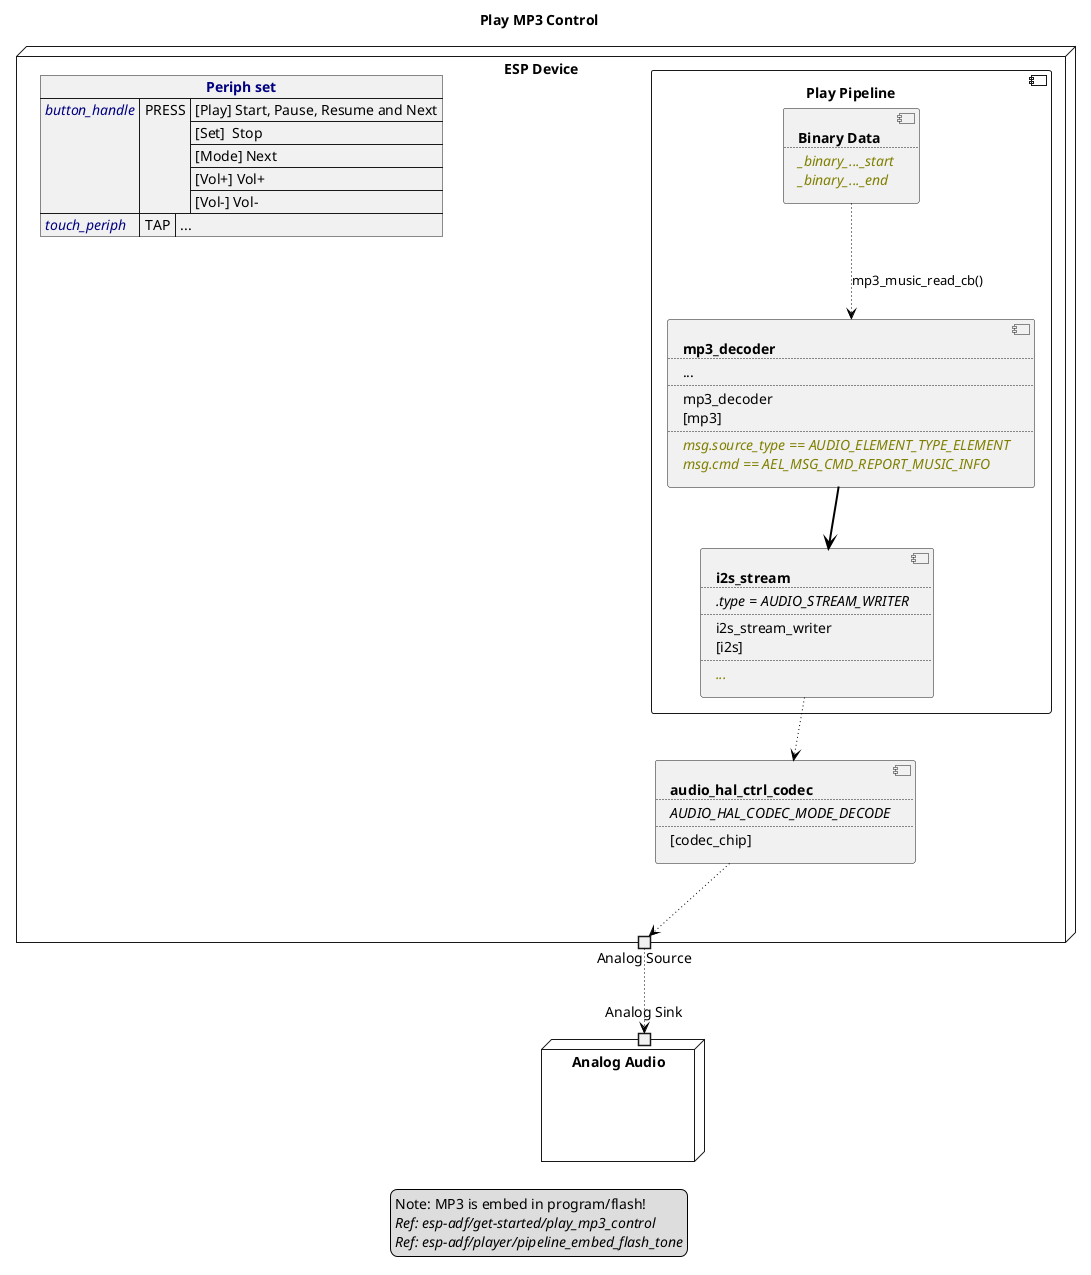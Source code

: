 ﻿@startuml play_mp3_control
title Play MP3 Control
allowmixing

legend
Note: MP3 is embed in program/flash!
//Ref: esp-adf/get-started/play_mp3_control//
//Ref: esp-adf/player/pipeline_embed_flash_tone//
end legend

node "ESP Device" as ESPDevice  {

    json "<b><color navy>Periph set" as periph_set {
        "<i><color navy>button_handle":  {
            "PRESS":["[Play] Start, Pause, Resume and Next", 
                     "[Set]  Stop",
                     "[Mode] Next",
                     "[Vol+] Vol+",
                     "[Vol-] Vol-"
            ]
        },
        "<i><color navy>touch_periph":  {
            "TAP": "..."
        }
    }

    component "Play Pipeline" as PlayPipeline {
        component BinaryData [
            <b>Binary Data
            ....
            <i><color olive>_binary_..._start
            <i><color olive>_binary_..._end
        ]

        component Mp3Decoder [
            <b>mp3_decoder
            ....
            ...
            ....
            mp3_decoder
            [mp3]
            ....
            <i><color olive>msg.source_type == AUDIO_ELEMENT_TYPE_ELEMENT
            <i><color olive>msg.cmd == AEL_MSG_CMD_REPORT_MUSIC_INFO
        ]

        component I2SStream [
            <b>i2s_stream
            ....
            <i>.type = AUDIO_STREAM_WRITER
            ....
            i2s_stream_writer
            [i2s]
            ....
            <i><color olive>...
        ]
    }

    component HALCodec [
        <b>audio_hal_ctrl_codec
        ....
        <i>AUDIO_HAL_CODEC_MODE_DECODE
        ....
        [codec_chip]
    ]

    portout "Analog Source" as AnalogSource
} 

node "Analog Audio" as AnalogAudio  {
    portin "Analog Sink" as AnalogSink
}


BinaryData  --> Mp3Decoder      #line:black;line.dotted;text:black : mp3_music_read_cb()
Mp3Decoder  --> I2SStream       #line:black;line.bold;text:black
I2SStream   --> HALCodec        #line:black;line.dotted;text:black
HALCodec    --> AnalogSource    #line:black;line.dotted;text:black

AnalogSource --> AnalogSink     #line:black;line.dotted;text:black

@enduml